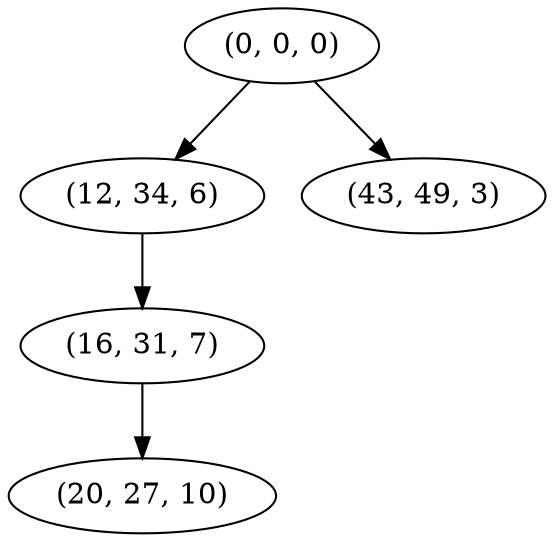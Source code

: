 digraph tree {
    "(0, 0, 0)";
    "(12, 34, 6)";
    "(16, 31, 7)";
    "(20, 27, 10)";
    "(43, 49, 3)";
    "(0, 0, 0)" -> "(12, 34, 6)";
    "(0, 0, 0)" -> "(43, 49, 3)";
    "(12, 34, 6)" -> "(16, 31, 7)";
    "(16, 31, 7)" -> "(20, 27, 10)";
}
